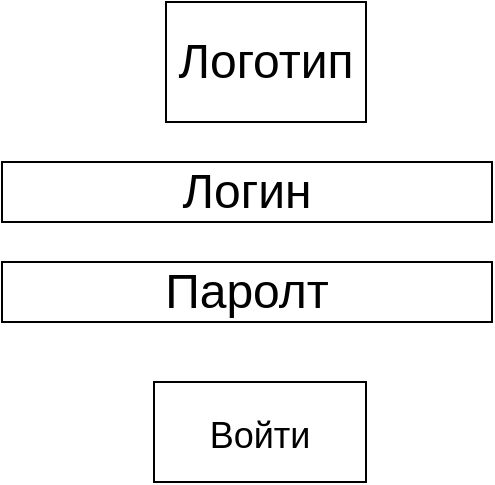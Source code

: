 <mxfile version="17.4.4" type="device"><diagram name="Page-1" id="03018318-947c-dd8e-b7a3-06fadd420f32"><mxGraphModel dx="1387" dy="788" grid="1" gridSize="10" guides="1" tooltips="1" connect="1" arrows="1" fold="1" page="1" pageScale="1" pageWidth="1100" pageHeight="850" background="none" math="0" shadow="0"><root><mxCell id="0"/><mxCell id="1" parent="0"/><mxCell id="_zqULs7YkPKmnGjbhZmv-1" value="&lt;font style=&quot;font-size: 24px&quot;&gt;Логотип&lt;/font&gt;" style="rounded=0;whiteSpace=wrap;html=1;" parent="1" vertex="1"><mxGeometry x="510" y="270" width="100" height="60" as="geometry"/></mxCell><mxCell id="_zqULs7YkPKmnGjbhZmv-2" value="Логин" style="rounded=0;whiteSpace=wrap;html=1;fontSize=24;" parent="1" vertex="1"><mxGeometry x="428" y="350" width="245" height="30" as="geometry"/></mxCell><mxCell id="_zqULs7YkPKmnGjbhZmv-3" value="Паролт" style="rounded=0;whiteSpace=wrap;html=1;fontSize=24;" parent="1" vertex="1"><mxGeometry x="428" y="400" width="245" height="30" as="geometry"/></mxCell><mxCell id="_zqULs7YkPKmnGjbhZmv-4" value="&lt;font style=&quot;font-size: 18px&quot;&gt;Войти&lt;/font&gt;" style="rounded=0;whiteSpace=wrap;html=1;fontSize=24;" parent="1" vertex="1"><mxGeometry x="504" y="460" width="106" height="50" as="geometry"/></mxCell></root></mxGraphModel></diagram></mxfile>